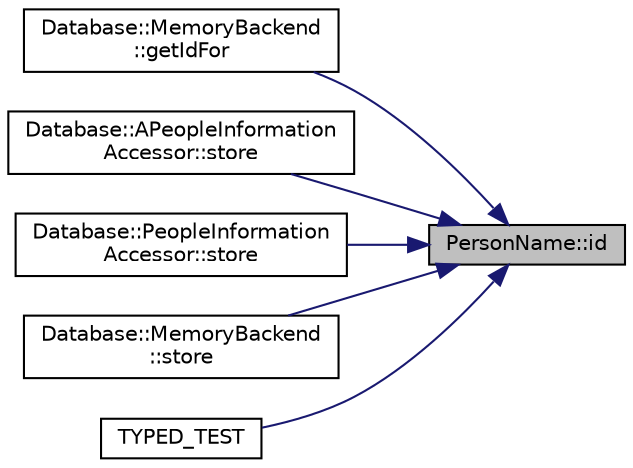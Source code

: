 digraph "PersonName::id"
{
 // LATEX_PDF_SIZE
  edge [fontname="Helvetica",fontsize="10",labelfontname="Helvetica",labelfontsize="10"];
  node [fontname="Helvetica",fontsize="10",shape=record];
  rankdir="RL";
  Node1 [label="PersonName::id",height=0.2,width=0.4,color="black", fillcolor="grey75", style="filled", fontcolor="black",tooltip=" "];
  Node1 -> Node2 [dir="back",color="midnightblue",fontsize="10",style="solid",fontname="Helvetica"];
  Node2 [label="Database::MemoryBackend\l::getIdFor",height=0.2,width=0.4,color="black", fillcolor="white", style="filled",URL="$class_database_1_1_memory_backend.html#a3de50b6c286ab49aecdc8f7dbb60411d",tooltip=" "];
  Node1 -> Node3 [dir="back",color="midnightblue",fontsize="10",style="solid",fontname="Helvetica"];
  Node3 [label="Database::APeopleInformation\lAccessor::store",height=0.2,width=0.4,color="black", fillcolor="white", style="filled",URL="$class_database_1_1_a_people_information_accessor.html#a622f1d018043d9b9da354567db8d71f2",tooltip="Store or update person details."];
  Node1 -> Node4 [dir="back",color="midnightblue",fontsize="10",style="solid",fontname="Helvetica"];
  Node4 [label="Database::PeopleInformation\lAccessor::store",height=0.2,width=0.4,color="black", fillcolor="white", style="filled",URL="$class_database_1_1_people_information_accessor.html#af10e7de8ef1a429f012b226665005c91",tooltip="Store or update person."];
  Node1 -> Node5 [dir="back",color="midnightblue",fontsize="10",style="solid",fontname="Helvetica"];
  Node5 [label="Database::MemoryBackend\l::store",height=0.2,width=0.4,color="black", fillcolor="white", style="filled",URL="$class_database_1_1_memory_backend.html#a563165a3d8a9bc0e8279caaa15ac3f93",tooltip="Store or update person."];
  Node1 -> Node6 [dir="back",color="midnightblue",fontsize="10",style="solid",fontname="Helvetica"];
  Node6 [label="TYPED_TEST",height=0.2,width=0.4,color="black", fillcolor="white", style="filled",URL="$people__tests_8cpp.html#a97345afb0f60799babf73c6a1e822e9e",tooltip=" "];
}
